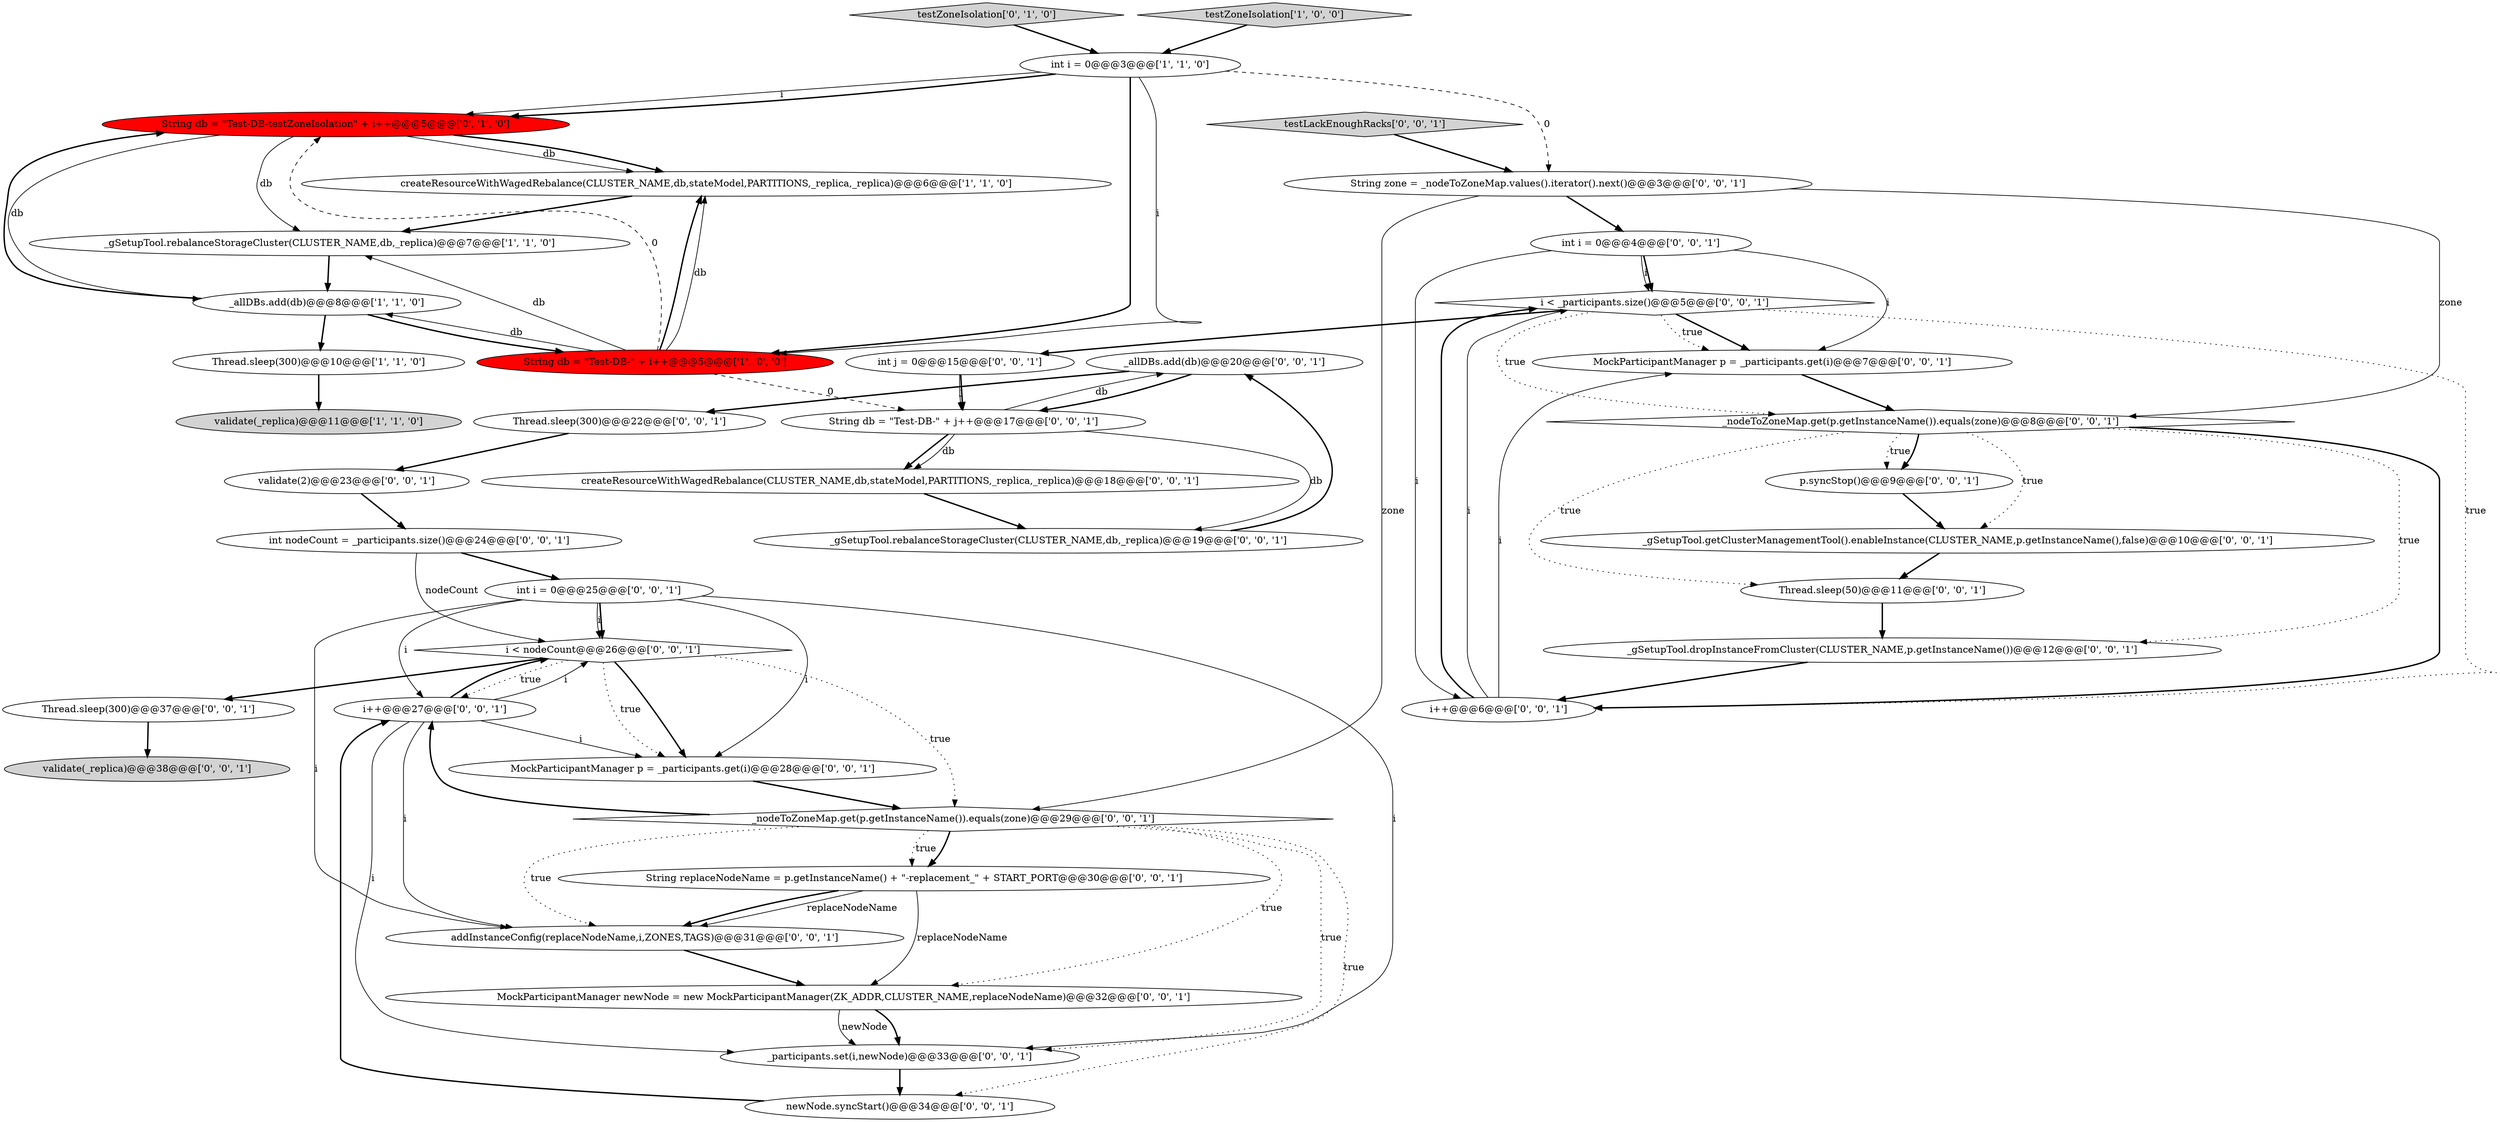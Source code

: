 digraph {
16 [style = filled, label = "validate(_replica)@@@38@@@['0', '0', '1']", fillcolor = lightgray, shape = ellipse image = "AAA0AAABBB3BBB"];
17 [style = filled, label = "String db = \"Test-DB-\" + j++@@@17@@@['0', '0', '1']", fillcolor = white, shape = ellipse image = "AAA0AAABBB3BBB"];
24 [style = filled, label = "int j = 0@@@15@@@['0', '0', '1']", fillcolor = white, shape = ellipse image = "AAA0AAABBB3BBB"];
30 [style = filled, label = "String zone = _nodeToZoneMap.values().iterator().next()@@@3@@@['0', '0', '1']", fillcolor = white, shape = ellipse image = "AAA0AAABBB3BBB"];
35 [style = filled, label = "_gSetupTool.dropInstanceFromCluster(CLUSTER_NAME,p.getInstanceName())@@@12@@@['0', '0', '1']", fillcolor = white, shape = ellipse image = "AAA0AAABBB3BBB"];
3 [style = filled, label = "createResourceWithWagedRebalance(CLUSTER_NAME,db,stateModel,PARTITIONS,_replica,_replica)@@@6@@@['1', '1', '0']", fillcolor = white, shape = ellipse image = "AAA0AAABBB1BBB"];
33 [style = filled, label = "_participants.set(i,newNode)@@@33@@@['0', '0', '1']", fillcolor = white, shape = ellipse image = "AAA0AAABBB3BBB"];
18 [style = filled, label = "Thread.sleep(300)@@@22@@@['0', '0', '1']", fillcolor = white, shape = ellipse image = "AAA0AAABBB3BBB"];
28 [style = filled, label = "validate(2)@@@23@@@['0', '0', '1']", fillcolor = white, shape = ellipse image = "AAA0AAABBB3BBB"];
36 [style = filled, label = "testLackEnoughRacks['0', '0', '1']", fillcolor = lightgray, shape = diamond image = "AAA0AAABBB3BBB"];
40 [style = filled, label = "MockParticipantManager p = _participants.get(i)@@@7@@@['0', '0', '1']", fillcolor = white, shape = ellipse image = "AAA0AAABBB3BBB"];
20 [style = filled, label = "Thread.sleep(50)@@@11@@@['0', '0', '1']", fillcolor = white, shape = ellipse image = "AAA0AAABBB3BBB"];
8 [style = filled, label = "testZoneIsolation['0', '1', '0']", fillcolor = lightgray, shape = diamond image = "AAA0AAABBB2BBB"];
14 [style = filled, label = "i++@@@27@@@['0', '0', '1']", fillcolor = white, shape = ellipse image = "AAA0AAABBB3BBB"];
9 [style = filled, label = "String db = \"Test-DB-testZoneIsolation\" + i++@@@5@@@['0', '1', '0']", fillcolor = red, shape = ellipse image = "AAA1AAABBB2BBB"];
22 [style = filled, label = "int nodeCount = _participants.size()@@@24@@@['0', '0', '1']", fillcolor = white, shape = ellipse image = "AAA0AAABBB3BBB"];
10 [style = filled, label = "i++@@@6@@@['0', '0', '1']", fillcolor = white, shape = ellipse image = "AAA0AAABBB3BBB"];
29 [style = filled, label = "p.syncStop()@@@9@@@['0', '0', '1']", fillcolor = white, shape = ellipse image = "AAA0AAABBB3BBB"];
0 [style = filled, label = "_allDBs.add(db)@@@8@@@['1', '1', '0']", fillcolor = white, shape = ellipse image = "AAA0AAABBB1BBB"];
39 [style = filled, label = "MockParticipantManager p = _participants.get(i)@@@28@@@['0', '0', '1']", fillcolor = white, shape = ellipse image = "AAA0AAABBB3BBB"];
32 [style = filled, label = "i < nodeCount@@@26@@@['0', '0', '1']", fillcolor = white, shape = diamond image = "AAA0AAABBB3BBB"];
31 [style = filled, label = "int i = 0@@@25@@@['0', '0', '1']", fillcolor = white, shape = ellipse image = "AAA0AAABBB3BBB"];
12 [style = filled, label = "int i = 0@@@4@@@['0', '0', '1']", fillcolor = white, shape = ellipse image = "AAA0AAABBB3BBB"];
2 [style = filled, label = "int i = 0@@@3@@@['1', '1', '0']", fillcolor = white, shape = ellipse image = "AAA0AAABBB1BBB"];
6 [style = filled, label = "String db = \"Test-DB-\" + i++@@@5@@@['1', '0', '0']", fillcolor = red, shape = ellipse image = "AAA1AAABBB1BBB"];
27 [style = filled, label = "_allDBs.add(db)@@@20@@@['0', '0', '1']", fillcolor = white, shape = ellipse image = "AAA0AAABBB3BBB"];
19 [style = filled, label = "createResourceWithWagedRebalance(CLUSTER_NAME,db,stateModel,PARTITIONS,_replica,_replica)@@@18@@@['0', '0', '1']", fillcolor = white, shape = ellipse image = "AAA0AAABBB3BBB"];
37 [style = filled, label = "String replaceNodeName = p.getInstanceName() + \"-replacement_\" + START_PORT@@@30@@@['0', '0', '1']", fillcolor = white, shape = ellipse image = "AAA0AAABBB3BBB"];
26 [style = filled, label = "_gSetupTool.rebalanceStorageCluster(CLUSTER_NAME,db,_replica)@@@19@@@['0', '0', '1']", fillcolor = white, shape = ellipse image = "AAA0AAABBB3BBB"];
13 [style = filled, label = "_nodeToZoneMap.get(p.getInstanceName()).equals(zone)@@@8@@@['0', '0', '1']", fillcolor = white, shape = diamond image = "AAA0AAABBB3BBB"];
25 [style = filled, label = "_nodeToZoneMap.get(p.getInstanceName()).equals(zone)@@@29@@@['0', '0', '1']", fillcolor = white, shape = diamond image = "AAA0AAABBB3BBB"];
11 [style = filled, label = "MockParticipantManager newNode = new MockParticipantManager(ZK_ADDR,CLUSTER_NAME,replaceNodeName)@@@32@@@['0', '0', '1']", fillcolor = white, shape = ellipse image = "AAA0AAABBB3BBB"];
34 [style = filled, label = "i < _participants.size()@@@5@@@['0', '0', '1']", fillcolor = white, shape = diamond image = "AAA0AAABBB3BBB"];
15 [style = filled, label = "newNode.syncStart()@@@34@@@['0', '0', '1']", fillcolor = white, shape = ellipse image = "AAA0AAABBB3BBB"];
23 [style = filled, label = "Thread.sleep(300)@@@37@@@['0', '0', '1']", fillcolor = white, shape = ellipse image = "AAA0AAABBB3BBB"];
5 [style = filled, label = "testZoneIsolation['1', '0', '0']", fillcolor = lightgray, shape = diamond image = "AAA0AAABBB1BBB"];
1 [style = filled, label = "Thread.sleep(300)@@@10@@@['1', '1', '0']", fillcolor = white, shape = ellipse image = "AAA0AAABBB1BBB"];
21 [style = filled, label = "addInstanceConfig(replaceNodeName,i,ZONES,TAGS)@@@31@@@['0', '0', '1']", fillcolor = white, shape = ellipse image = "AAA0AAABBB3BBB"];
38 [style = filled, label = "_gSetupTool.getClusterManagementTool().enableInstance(CLUSTER_NAME,p.getInstanceName(),false)@@@10@@@['0', '0', '1']", fillcolor = white, shape = ellipse image = "AAA0AAABBB3BBB"];
7 [style = filled, label = "_gSetupTool.rebalanceStorageCluster(CLUSTER_NAME,db,_replica)@@@7@@@['1', '1', '0']", fillcolor = white, shape = ellipse image = "AAA0AAABBB1BBB"];
4 [style = filled, label = "validate(_replica)@@@11@@@['1', '1', '0']", fillcolor = lightgray, shape = ellipse image = "AAA0AAABBB1BBB"];
6->3 [style = bold, label=""];
2->9 [style = solid, label="i"];
32->23 [style = bold, label=""];
31->39 [style = solid, label="i"];
2->6 [style = bold, label=""];
13->20 [style = dotted, label="true"];
25->14 [style = bold, label=""];
40->13 [style = bold, label=""];
25->11 [style = dotted, label="true"];
13->35 [style = dotted, label="true"];
12->40 [style = solid, label="i"];
32->25 [style = dotted, label="true"];
34->24 [style = bold, label=""];
24->17 [style = bold, label=""];
27->17 [style = bold, label=""];
11->33 [style = bold, label=""];
31->33 [style = solid, label="i"];
37->11 [style = solid, label="replaceNodeName"];
35->10 [style = bold, label=""];
22->32 [style = solid, label="nodeCount"];
17->27 [style = solid, label="db"];
25->21 [style = dotted, label="true"];
1->4 [style = bold, label=""];
34->13 [style = dotted, label="true"];
31->32 [style = solid, label="i"];
9->3 [style = solid, label="db"];
33->15 [style = bold, label=""];
37->21 [style = bold, label=""];
7->0 [style = bold, label=""];
6->17 [style = dashed, label="0"];
2->9 [style = bold, label=""];
2->30 [style = dashed, label="0"];
18->28 [style = bold, label=""];
26->27 [style = bold, label=""];
36->30 [style = bold, label=""];
25->15 [style = dotted, label="true"];
9->7 [style = solid, label="db"];
10->34 [style = bold, label=""];
3->7 [style = bold, label=""];
21->11 [style = bold, label=""];
25->37 [style = bold, label=""];
30->25 [style = solid, label="zone"];
19->26 [style = bold, label=""];
13->29 [style = dotted, label="true"];
14->21 [style = solid, label="i"];
29->38 [style = bold, label=""];
39->25 [style = bold, label=""];
31->21 [style = solid, label="i"];
30->13 [style = solid, label="zone"];
37->21 [style = solid, label="replaceNodeName"];
14->32 [style = solid, label="i"];
13->10 [style = bold, label=""];
27->18 [style = bold, label=""];
38->20 [style = bold, label=""];
34->40 [style = bold, label=""];
15->14 [style = bold, label=""];
31->32 [style = bold, label=""];
9->0 [style = solid, label="db"];
34->10 [style = dotted, label="true"];
10->34 [style = solid, label="i"];
13->38 [style = dotted, label="true"];
6->7 [style = solid, label="db"];
31->14 [style = solid, label="i"];
32->14 [style = dotted, label="true"];
10->40 [style = solid, label="i"];
24->17 [style = solid, label="j"];
30->12 [style = bold, label=""];
14->33 [style = solid, label="i"];
8->2 [style = bold, label=""];
0->1 [style = bold, label=""];
9->3 [style = bold, label=""];
32->39 [style = bold, label=""];
6->3 [style = solid, label="db"];
6->0 [style = solid, label="db"];
14->32 [style = bold, label=""];
11->33 [style = solid, label="newNode"];
28->22 [style = bold, label=""];
17->26 [style = solid, label="db"];
34->40 [style = dotted, label="true"];
25->37 [style = dotted, label="true"];
25->33 [style = dotted, label="true"];
0->9 [style = bold, label=""];
23->16 [style = bold, label=""];
32->39 [style = dotted, label="true"];
0->6 [style = bold, label=""];
2->6 [style = solid, label="i"];
6->9 [style = dashed, label="0"];
22->31 [style = bold, label=""];
12->10 [style = solid, label="i"];
12->34 [style = bold, label=""];
14->39 [style = solid, label="i"];
17->19 [style = bold, label=""];
5->2 [style = bold, label=""];
13->29 [style = bold, label=""];
20->35 [style = bold, label=""];
12->34 [style = solid, label="i"];
17->19 [style = solid, label="db"];
}
